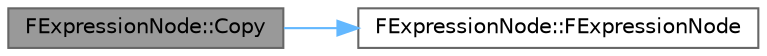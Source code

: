 digraph "FExpressionNode::Copy"
{
 // INTERACTIVE_SVG=YES
 // LATEX_PDF_SIZE
  bgcolor="transparent";
  edge [fontname=Helvetica,fontsize=10,labelfontname=Helvetica,labelfontsize=10];
  node [fontname=Helvetica,fontsize=10,shape=box,height=0.2,width=0.4];
  rankdir="LR";
  Node1 [id="Node000001",label="FExpressionNode::Copy",height=0.2,width=0.4,color="gray40", fillcolor="grey60", style="filled", fontcolor="black",tooltip="Copy this node and its wrapped data."];
  Node1 -> Node2 [id="edge1_Node000001_Node000002",color="steelblue1",style="solid",tooltip=" "];
  Node2 [id="Node000002",label="FExpressionNode::FExpressionNode",height=0.2,width=0.4,color="grey40", fillcolor="white", style="filled",URL="$db/d04/classFExpressionNode.html#a1cd75034c2782f37826b260975bbf959",tooltip="Default constructor."];
}
